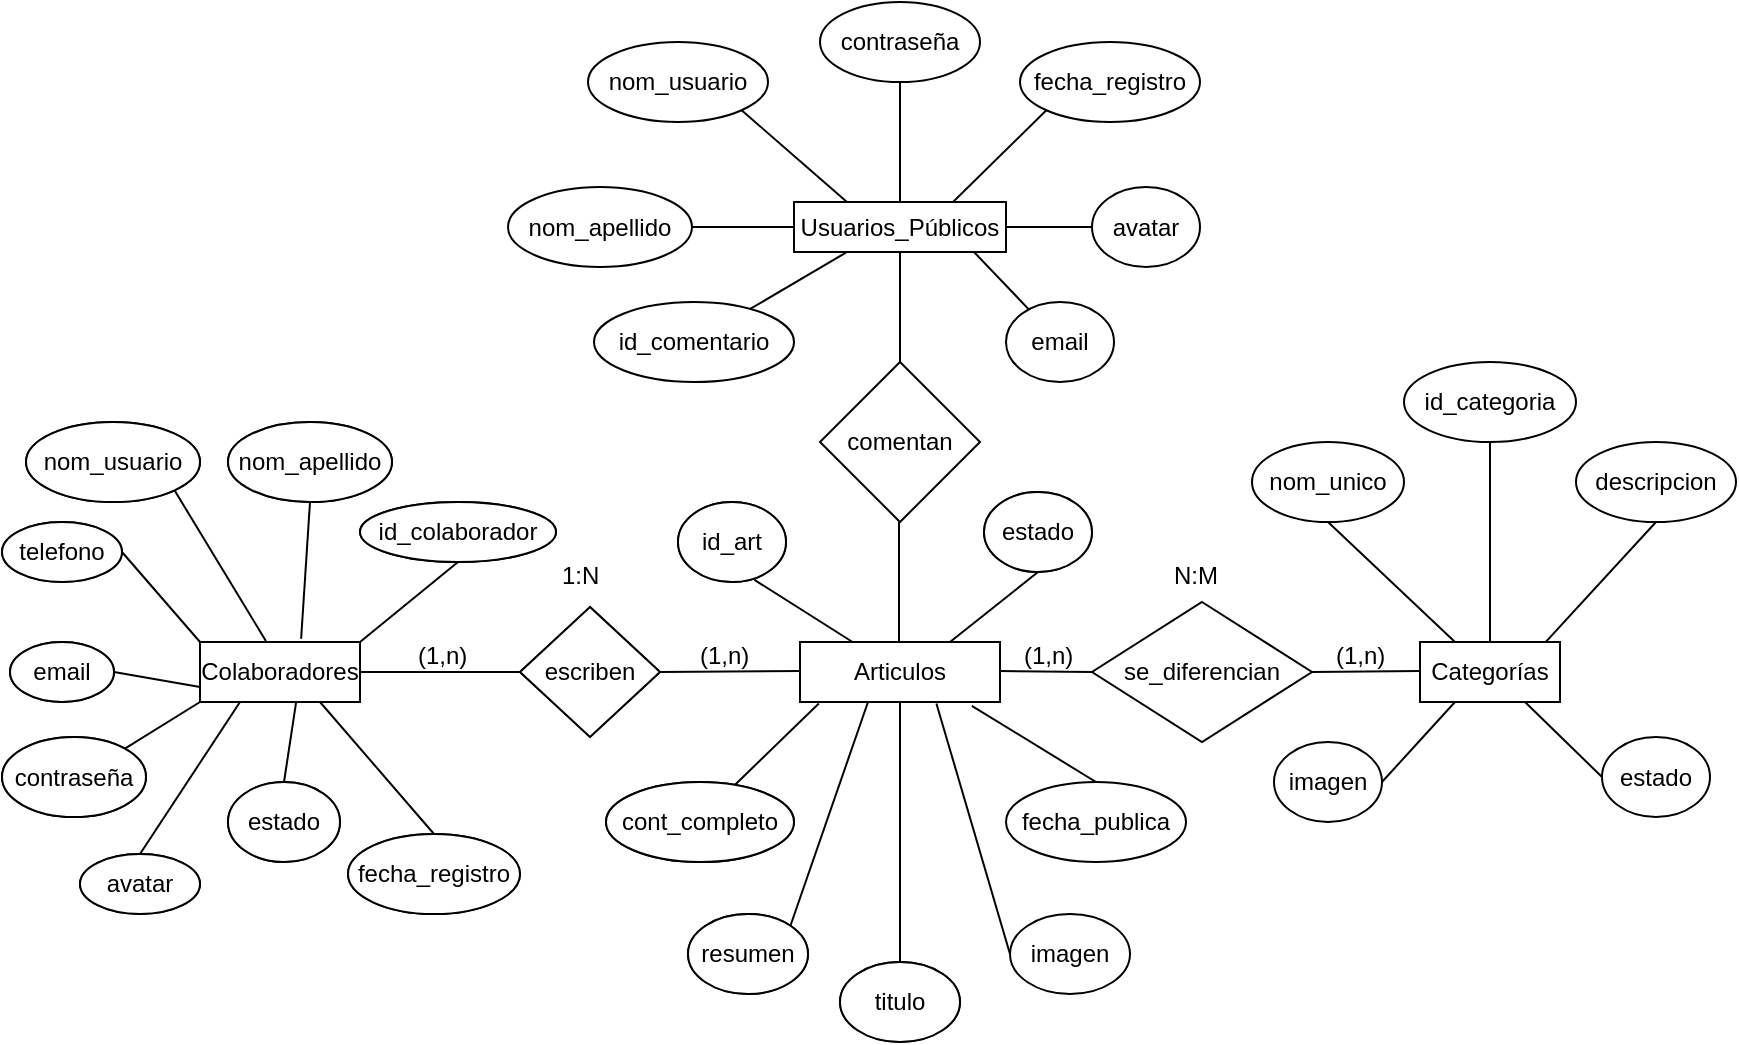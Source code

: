 <mxfile version="21.3.2" type="github">
  <diagram name="Página-1" id="A2AZRzdNG7YGyre4TQex">
    <mxGraphModel dx="840" dy="377" grid="1" gridSize="10" guides="1" tooltips="1" connect="1" arrows="1" fold="1" page="1" pageScale="0.9" pageWidth="827" pageHeight="1169" math="0" shadow="0">
      <root>
        <mxCell id="0" />
        <mxCell id="1" parent="0" />
        <mxCell id="rs0tKsxsrcfkprE51n_u-1" value="&lt;font style=&quot;vertical-align: inherit;&quot;&gt;&lt;font style=&quot;vertical-align: inherit;&quot;&gt;Articulos&lt;br&gt;&lt;/font&gt;&lt;/font&gt;" style="rounded=0;whiteSpace=wrap;html=1;" parent="1" vertex="1">
          <mxGeometry x="406" y="410" width="100" height="30" as="geometry" />
        </mxCell>
        <mxCell id="rs0tKsxsrcfkprE51n_u-2" value="&lt;font style=&quot;vertical-align: inherit;&quot;&gt;&lt;font style=&quot;vertical-align: inherit;&quot;&gt;Colaboradores&lt;br&gt;&lt;/font&gt;&lt;/font&gt;" style="rounded=0;whiteSpace=wrap;html=1;" parent="1" vertex="1">
          <mxGeometry x="106" y="410" width="80" height="30" as="geometry" />
        </mxCell>
        <mxCell id="rs0tKsxsrcfkprE51n_u-3" value="&lt;font style=&quot;vertical-align: inherit;&quot;&gt;&lt;font style=&quot;vertical-align: inherit;&quot;&gt;escriben&lt;/font&gt;&lt;/font&gt;" style="rhombus;whiteSpace=wrap;html=1;" parent="1" vertex="1">
          <mxGeometry x="266" y="392.5" width="70" height="65" as="geometry" />
        </mxCell>
        <mxCell id="rs0tKsxsrcfkprE51n_u-4" value="" style="endArrow=none;html=1;rounded=0;exitX=1;exitY=0.5;exitDx=0;exitDy=0;entryX=0;entryY=0.5;entryDx=0;entryDy=0;" parent="1" source="rs0tKsxsrcfkprE51n_u-2" target="rs0tKsxsrcfkprE51n_u-3" edge="1">
          <mxGeometry width="50" height="50" relative="1" as="geometry">
            <mxPoint x="466" y="480" as="sourcePoint" />
            <mxPoint x="516" y="430" as="targetPoint" />
          </mxGeometry>
        </mxCell>
        <mxCell id="rs0tKsxsrcfkprE51n_u-5" value="" style="endArrow=none;html=1;rounded=0;exitX=1;exitY=0.5;exitDx=0;exitDy=0;" parent="1" source="rs0tKsxsrcfkprE51n_u-3" edge="1">
          <mxGeometry width="50" height="50" relative="1" as="geometry">
            <mxPoint x="356" y="440" as="sourcePoint" />
            <mxPoint x="406" y="424.5" as="targetPoint" />
          </mxGeometry>
        </mxCell>
        <mxCell id="rs0tKsxsrcfkprE51n_u-7" value="&lt;font style=&quot;vertical-align: inherit;&quot;&gt;&lt;font style=&quot;vertical-align: inherit;&quot;&gt;&lt;font style=&quot;vertical-align: inherit;&quot;&gt;&lt;font style=&quot;vertical-align: inherit;&quot;&gt;Categorías&lt;/font&gt;&lt;/font&gt;&lt;/font&gt;&lt;/font&gt;" style="rounded=0;whiteSpace=wrap;html=1;" parent="1" vertex="1">
          <mxGeometry x="716" y="410" width="70" height="30" as="geometry" />
        </mxCell>
        <mxCell id="rs0tKsxsrcfkprE51n_u-8" value="&lt;font style=&quot;vertical-align: inherit;&quot;&gt;&lt;font style=&quot;vertical-align: inherit;&quot;&gt;&lt;font style=&quot;vertical-align: inherit;&quot;&gt;&lt;font style=&quot;vertical-align: inherit;&quot;&gt;se_&lt;/font&gt;&lt;/font&gt;&lt;font style=&quot;vertical-align: inherit;&quot;&gt;&lt;font style=&quot;vertical-align: inherit;&quot;&gt;diferencian&lt;/font&gt;&lt;/font&gt;&lt;br&gt;&lt;/font&gt;&lt;/font&gt;" style="rhombus;whiteSpace=wrap;html=1;" parent="1" vertex="1">
          <mxGeometry x="552" y="390" width="110" height="70" as="geometry" />
        </mxCell>
        <mxCell id="rs0tKsxsrcfkprE51n_u-9" value="" style="endArrow=none;html=1;rounded=0;entryX=0;entryY=0.5;entryDx=0;entryDy=0;" parent="1" target="rs0tKsxsrcfkprE51n_u-8" edge="1">
          <mxGeometry width="50" height="50" relative="1" as="geometry">
            <mxPoint x="506" y="424.5" as="sourcePoint" />
            <mxPoint x="570" y="424.5" as="targetPoint" />
          </mxGeometry>
        </mxCell>
        <mxCell id="rs0tKsxsrcfkprE51n_u-10" value="" style="endArrow=none;html=1;rounded=0;exitX=1;exitY=0.5;exitDx=0;exitDy=0;entryX=0;entryY=0.5;entryDx=0;entryDy=0;" parent="1" source="rs0tKsxsrcfkprE51n_u-8" edge="1">
          <mxGeometry width="50" height="50" relative="1" as="geometry">
            <mxPoint x="636" y="424.5" as="sourcePoint" />
            <mxPoint x="716" y="424.5" as="targetPoint" />
          </mxGeometry>
        </mxCell>
        <mxCell id="xDFB3Ory7UrKhzPc2jqz-2" value="&lt;font style=&quot;vertical-align: inherit;&quot;&gt;&lt;font style=&quot;vertical-align: inherit;&quot;&gt;&lt;font style=&quot;vertical-align: inherit;&quot;&gt;&lt;font style=&quot;vertical-align: inherit;&quot;&gt;Usuarios_&lt;/font&gt;&lt;/font&gt;&lt;font style=&quot;vertical-align: inherit;&quot;&gt;&lt;font style=&quot;vertical-align: inherit;&quot;&gt;Públicos&lt;/font&gt;&lt;/font&gt;&lt;br&gt;&lt;/font&gt;&lt;/font&gt;" style="whiteSpace=wrap;html=1;rounded=0;" parent="1" vertex="1">
          <mxGeometry x="403" y="190" width="106" height="25" as="geometry" />
        </mxCell>
        <mxCell id="xDFB3Ory7UrKhzPc2jqz-4" value="&lt;font style=&quot;vertical-align: inherit;&quot;&gt;&lt;font style=&quot;vertical-align: inherit;&quot;&gt;comentan&lt;/font&gt;&lt;/font&gt;" style="rhombus;whiteSpace=wrap;html=1;" parent="1" vertex="1">
          <mxGeometry x="416" y="270" width="80" height="80" as="geometry" />
        </mxCell>
        <mxCell id="xDFB3Ory7UrKhzPc2jqz-5" value="" style="endArrow=none;html=1;rounded=0;exitX=0.5;exitY=1;exitDx=0;exitDy=0;entryX=0.5;entryY=0;entryDx=0;entryDy=0;" parent="1" source="xDFB3Ory7UrKhzPc2jqz-2" target="xDFB3Ory7UrKhzPc2jqz-4" edge="1">
          <mxGeometry width="50" height="50" relative="1" as="geometry">
            <mxPoint x="412" y="360" as="sourcePoint" />
            <mxPoint x="462" y="310" as="targetPoint" />
          </mxGeometry>
        </mxCell>
        <mxCell id="xDFB3Ory7UrKhzPc2jqz-6" value="" style="endArrow=none;html=1;rounded=0;exitX=0.5;exitY=1;exitDx=0;exitDy=0;entryX=0.495;entryY=0;entryDx=0;entryDy=0;entryPerimeter=0;" parent="1" target="rs0tKsxsrcfkprE51n_u-1" edge="1">
          <mxGeometry width="50" height="50" relative="1" as="geometry">
            <mxPoint x="455.5" y="350" as="sourcePoint" />
            <mxPoint x="455.5" y="405" as="targetPoint" />
          </mxGeometry>
        </mxCell>
        <mxCell id="xDFB3Ory7UrKhzPc2jqz-7" value="&lt;font style=&quot;vertical-align: inherit;&quot;&gt;&lt;font style=&quot;vertical-align: inherit;&quot;&gt;telefono&lt;/font&gt;&lt;/font&gt;" style="ellipse;whiteSpace=wrap;html=1;" parent="1" vertex="1">
          <mxGeometry x="7" y="350" width="60" height="30" as="geometry" />
        </mxCell>
        <mxCell id="xDFB3Ory7UrKhzPc2jqz-8" value="&lt;font style=&quot;vertical-align: inherit;&quot;&gt;&lt;font style=&quot;vertical-align: inherit;&quot;&gt;id_colaborador&lt;/font&gt;&lt;/font&gt;" style="ellipse;whiteSpace=wrap;html=1;" parent="1" vertex="1">
          <mxGeometry x="186" y="340" width="98" height="30" as="geometry" />
        </mxCell>
        <mxCell id="xDFB3Ory7UrKhzPc2jqz-9" value="&lt;font style=&quot;vertical-align: inherit;&quot;&gt;&lt;font style=&quot;vertical-align: inherit;&quot;&gt;nom_apellido&lt;br&gt;&lt;/font&gt;&lt;/font&gt;" style="ellipse;whiteSpace=wrap;html=1;" parent="1" vertex="1">
          <mxGeometry x="120" y="300" width="82" height="40" as="geometry" />
        </mxCell>
        <mxCell id="xDFB3Ory7UrKhzPc2jqz-10" value="&lt;font style=&quot;vertical-align: inherit;&quot;&gt;&lt;font style=&quot;vertical-align: inherit;&quot;&gt;fecha_registro&lt;br&gt;&lt;/font&gt;&lt;/font&gt;" style="ellipse;whiteSpace=wrap;html=1;" parent="1" vertex="1">
          <mxGeometry x="180" y="506" width="86" height="40" as="geometry" />
        </mxCell>
        <mxCell id="xDFB3Ory7UrKhzPc2jqz-11" value="&lt;font style=&quot;vertical-align: inherit;&quot;&gt;&lt;font style=&quot;vertical-align: inherit;&quot;&gt;estado&lt;/font&gt;&lt;/font&gt;" style="ellipse;whiteSpace=wrap;html=1;" parent="1" vertex="1">
          <mxGeometry x="120" y="480" width="56" height="40" as="geometry" />
        </mxCell>
        <mxCell id="xDFB3Ory7UrKhzPc2jqz-12" value="&lt;font style=&quot;vertical-align: inherit;&quot;&gt;&lt;font style=&quot;vertical-align: inherit;&quot;&gt;contraseña&lt;/font&gt;&lt;/font&gt;" style="ellipse;whiteSpace=wrap;html=1;" parent="1" vertex="1">
          <mxGeometry x="7" y="457.5" width="72" height="40" as="geometry" />
        </mxCell>
        <mxCell id="xDFB3Ory7UrKhzPc2jqz-13" value="&lt;font style=&quot;vertical-align: inherit;&quot;&gt;&lt;font style=&quot;vertical-align: inherit;&quot;&gt;nom_usuario&lt;/font&gt;&lt;/font&gt;" style="ellipse;whiteSpace=wrap;html=1;" parent="1" vertex="1">
          <mxGeometry x="19" y="300" width="87" height="40" as="geometry" />
        </mxCell>
        <mxCell id="xDFB3Ory7UrKhzPc2jqz-14" value="&lt;font style=&quot;vertical-align: inherit;&quot;&gt;&lt;font style=&quot;vertical-align: inherit;&quot;&gt;email&lt;/font&gt;&lt;/font&gt;" style="ellipse;whiteSpace=wrap;html=1;" parent="1" vertex="1">
          <mxGeometry x="11" y="410" width="52" height="30" as="geometry" />
        </mxCell>
        <mxCell id="xDFB3Ory7UrKhzPc2jqz-15" value="&lt;font style=&quot;vertical-align: inherit;&quot;&gt;&lt;font style=&quot;vertical-align: inherit;&quot;&gt;avatar&lt;/font&gt;&lt;/font&gt;" style="ellipse;whiteSpace=wrap;html=1;" parent="1" vertex="1">
          <mxGeometry x="46" y="516" width="60" height="30" as="geometry" />
        </mxCell>
        <mxCell id="xDFB3Ory7UrKhzPc2jqz-19" value="" style="endArrow=none;html=1;rounded=0;exitX=1;exitY=0;exitDx=0;exitDy=0;entryX=0.5;entryY=1;entryDx=0;entryDy=0;" parent="1" source="rs0tKsxsrcfkprE51n_u-2" target="xDFB3Ory7UrKhzPc2jqz-8" edge="1">
          <mxGeometry width="50" height="50" relative="1" as="geometry">
            <mxPoint x="186" y="410" as="sourcePoint" />
            <mxPoint x="236" y="360" as="targetPoint" />
          </mxGeometry>
        </mxCell>
        <mxCell id="xDFB3Ory7UrKhzPc2jqz-21" value="" style="endArrow=none;html=1;rounded=0;entryX=0.5;entryY=1;entryDx=0;entryDy=0;exitX=0.632;exitY=-0.055;exitDx=0;exitDy=0;exitPerimeter=0;" parent="1" source="rs0tKsxsrcfkprE51n_u-2" target="xDFB3Ory7UrKhzPc2jqz-9" edge="1">
          <mxGeometry width="50" height="50" relative="1" as="geometry">
            <mxPoint x="450" y="430" as="sourcePoint" />
            <mxPoint x="500" y="380" as="targetPoint" />
          </mxGeometry>
        </mxCell>
        <mxCell id="xDFB3Ory7UrKhzPc2jqz-22" value="" style="endArrow=none;html=1;rounded=0;entryX=1;entryY=1;entryDx=0;entryDy=0;exitX=0.412;exitY=-0.016;exitDx=0;exitDy=0;exitPerimeter=0;" parent="1" source="rs0tKsxsrcfkprE51n_u-2" target="xDFB3Ory7UrKhzPc2jqz-13" edge="1">
          <mxGeometry width="50" height="50" relative="1" as="geometry">
            <mxPoint x="167" y="418" as="sourcePoint" />
            <mxPoint x="171" y="350" as="targetPoint" />
          </mxGeometry>
        </mxCell>
        <mxCell id="xDFB3Ory7UrKhzPc2jqz-23" value="" style="endArrow=none;html=1;rounded=0;entryX=1;entryY=0.5;entryDx=0;entryDy=0;exitX=0;exitY=0;exitDx=0;exitDy=0;" parent="1" source="rs0tKsxsrcfkprE51n_u-2" target="xDFB3Ory7UrKhzPc2jqz-7" edge="1">
          <mxGeometry width="50" height="50" relative="1" as="geometry">
            <mxPoint x="177" y="428" as="sourcePoint" />
            <mxPoint x="181" y="360" as="targetPoint" />
          </mxGeometry>
        </mxCell>
        <mxCell id="xDFB3Ory7UrKhzPc2jqz-24" value="" style="endArrow=none;html=1;rounded=0;entryX=1;entryY=0.5;entryDx=0;entryDy=0;exitX=0;exitY=0.75;exitDx=0;exitDy=0;" parent="1" source="rs0tKsxsrcfkprE51n_u-2" target="xDFB3Ory7UrKhzPc2jqz-14" edge="1">
          <mxGeometry width="50" height="50" relative="1" as="geometry">
            <mxPoint x="187" y="438" as="sourcePoint" />
            <mxPoint x="191" y="370" as="targetPoint" />
          </mxGeometry>
        </mxCell>
        <mxCell id="xDFB3Ory7UrKhzPc2jqz-25" value="" style="endArrow=none;html=1;rounded=0;entryX=1;entryY=0;entryDx=0;entryDy=0;exitX=0;exitY=1;exitDx=0;exitDy=0;" parent="1" source="rs0tKsxsrcfkprE51n_u-2" target="xDFB3Ory7UrKhzPc2jqz-12" edge="1">
          <mxGeometry width="50" height="50" relative="1" as="geometry">
            <mxPoint x="110" y="460" as="sourcePoint" />
            <mxPoint x="201" y="380" as="targetPoint" />
          </mxGeometry>
        </mxCell>
        <mxCell id="xDFB3Ory7UrKhzPc2jqz-26" value="" style="endArrow=none;html=1;rounded=0;entryX=0.25;entryY=1;entryDx=0;entryDy=0;exitX=0.5;exitY=0;exitDx=0;exitDy=0;" parent="1" source="xDFB3Ory7UrKhzPc2jqz-15" target="rs0tKsxsrcfkprE51n_u-2" edge="1">
          <mxGeometry width="50" height="50" relative="1" as="geometry">
            <mxPoint x="207" y="458" as="sourcePoint" />
            <mxPoint x="211" y="390" as="targetPoint" />
          </mxGeometry>
        </mxCell>
        <mxCell id="xDFB3Ory7UrKhzPc2jqz-27" value="" style="endArrow=none;html=1;rounded=0;entryX=0.603;entryY=0.965;entryDx=0;entryDy=0;exitX=0.5;exitY=0;exitDx=0;exitDy=0;entryPerimeter=0;" parent="1" source="xDFB3Ory7UrKhzPc2jqz-11" target="rs0tKsxsrcfkprE51n_u-2" edge="1">
          <mxGeometry width="50" height="50" relative="1" as="geometry">
            <mxPoint x="217" y="468" as="sourcePoint" />
            <mxPoint x="221" y="400" as="targetPoint" />
          </mxGeometry>
        </mxCell>
        <mxCell id="xDFB3Ory7UrKhzPc2jqz-28" value="" style="endArrow=none;html=1;rounded=0;exitX=0.5;exitY=0;exitDx=0;exitDy=0;entryX=0.75;entryY=1;entryDx=0;entryDy=0;" parent="1" source="xDFB3Ory7UrKhzPc2jqz-10" target="rs0tKsxsrcfkprE51n_u-2" edge="1">
          <mxGeometry width="50" height="50" relative="1" as="geometry">
            <mxPoint x="227" y="478" as="sourcePoint" />
            <mxPoint x="210" y="450" as="targetPoint" />
          </mxGeometry>
        </mxCell>
        <mxCell id="xDFB3Ory7UrKhzPc2jqz-29" value="&lt;font style=&quot;vertical-align: inherit;&quot;&gt;&lt;font style=&quot;vertical-align: inherit;&quot;&gt;&lt;font style=&quot;vertical-align: inherit;&quot;&gt;&lt;font style=&quot;vertical-align: inherit;&quot;&gt;cont_completo&lt;/font&gt;&lt;/font&gt;&lt;/font&gt;&lt;/font&gt;" style="ellipse;whiteSpace=wrap;html=1;" parent="1" vertex="1">
          <mxGeometry x="309" y="480" width="94" height="40" as="geometry" />
        </mxCell>
        <mxCell id="xDFB3Ory7UrKhzPc2jqz-31" value="&lt;font style=&quot;vertical-align: inherit;&quot;&gt;&lt;font style=&quot;vertical-align: inherit;&quot;&gt;&lt;font style=&quot;vertical-align: inherit;&quot;&gt;&lt;font style=&quot;vertical-align: inherit;&quot;&gt;resumen&lt;/font&gt;&lt;/font&gt;&lt;/font&gt;&lt;/font&gt;" style="ellipse;whiteSpace=wrap;html=1;" parent="1" vertex="1">
          <mxGeometry x="350" y="546" width="60" height="40" as="geometry" />
        </mxCell>
        <mxCell id="xDFB3Ory7UrKhzPc2jqz-32" value="&lt;font style=&quot;vertical-align: inherit;&quot;&gt;&lt;font style=&quot;vertical-align: inherit;&quot;&gt;&lt;font style=&quot;vertical-align: inherit;&quot;&gt;&lt;font style=&quot;vertical-align: inherit;&quot;&gt;imagen&lt;/font&gt;&lt;/font&gt;&lt;/font&gt;&lt;/font&gt;" style="ellipse;whiteSpace=wrap;html=1;" parent="1" vertex="1">
          <mxGeometry x="511" y="546" width="60" height="40" as="geometry" />
        </mxCell>
        <mxCell id="xDFB3Ory7UrKhzPc2jqz-33" value="&lt;font style=&quot;vertical-align: inherit;&quot;&gt;&lt;font style=&quot;vertical-align: inherit;&quot;&gt;&lt;font style=&quot;vertical-align: inherit;&quot;&gt;&lt;font style=&quot;vertical-align: inherit;&quot;&gt;fecha_publica&lt;/font&gt;&lt;/font&gt;&lt;/font&gt;&lt;/font&gt;" style="ellipse;whiteSpace=wrap;html=1;" parent="1" vertex="1">
          <mxGeometry x="509" y="480" width="90" height="40" as="geometry" />
        </mxCell>
        <mxCell id="xDFB3Ory7UrKhzPc2jqz-34" value="&lt;font style=&quot;vertical-align: inherit;&quot;&gt;&lt;font style=&quot;vertical-align: inherit;&quot;&gt;&lt;font style=&quot;vertical-align: inherit;&quot;&gt;&lt;font style=&quot;vertical-align: inherit;&quot;&gt;titulo&lt;/font&gt;&lt;/font&gt;&lt;/font&gt;&lt;/font&gt;" style="ellipse;whiteSpace=wrap;html=1;" parent="1" vertex="1">
          <mxGeometry x="426" y="570" width="60" height="40" as="geometry" />
        </mxCell>
        <mxCell id="xDFB3Ory7UrKhzPc2jqz-35" value="&lt;font style=&quot;vertical-align: inherit;&quot;&gt;&lt;font style=&quot;vertical-align: inherit;&quot;&gt;id_art&lt;/font&gt;&lt;/font&gt;" style="ellipse;whiteSpace=wrap;html=1;" parent="1" vertex="1">
          <mxGeometry x="345" y="340" width="54" height="40" as="geometry" />
        </mxCell>
        <mxCell id="xDFB3Ory7UrKhzPc2jqz-36" value="&lt;font style=&quot;vertical-align: inherit;&quot;&gt;&lt;font style=&quot;vertical-align: inherit;&quot;&gt;&lt;font style=&quot;vertical-align: inherit;&quot;&gt;&lt;font style=&quot;vertical-align: inherit;&quot;&gt;estado&lt;/font&gt;&lt;/font&gt;&lt;/font&gt;&lt;/font&gt;" style="ellipse;whiteSpace=wrap;html=1;" parent="1" vertex="1">
          <mxGeometry x="498" y="335" width="54" height="40" as="geometry" />
        </mxCell>
        <mxCell id="xDFB3Ory7UrKhzPc2jqz-37" value="" style="endArrow=none;html=1;rounded=0;entryX=0.708;entryY=0.974;entryDx=0;entryDy=0;entryPerimeter=0;" parent="1" source="rs0tKsxsrcfkprE51n_u-1" target="xDFB3Ory7UrKhzPc2jqz-35" edge="1">
          <mxGeometry width="50" height="50" relative="1" as="geometry">
            <mxPoint x="450" y="520" as="sourcePoint" />
            <mxPoint x="500" y="470" as="targetPoint" />
          </mxGeometry>
        </mxCell>
        <mxCell id="xDFB3Ory7UrKhzPc2jqz-38" value="" style="endArrow=none;html=1;rounded=0;entryX=0.681;entryY=0.047;entryDx=0;entryDy=0;entryPerimeter=0;exitX=0.094;exitY=1.024;exitDx=0;exitDy=0;exitPerimeter=0;" parent="1" source="rs0tKsxsrcfkprE51n_u-1" target="xDFB3Ory7UrKhzPc2jqz-29" edge="1">
          <mxGeometry width="50" height="50" relative="1" as="geometry">
            <mxPoint x="400" y="440" as="sourcePoint" />
            <mxPoint x="404" y="399" as="targetPoint" />
          </mxGeometry>
        </mxCell>
        <mxCell id="xDFB3Ory7UrKhzPc2jqz-39" value="" style="endArrow=none;html=1;rounded=0;entryX=1;entryY=0;entryDx=0;entryDy=0;" parent="1" target="xDFB3Ory7UrKhzPc2jqz-31" edge="1">
          <mxGeometry width="50" height="50" relative="1" as="geometry">
            <mxPoint x="440" y="440" as="sourcePoint" />
            <mxPoint x="414" y="409" as="targetPoint" />
          </mxGeometry>
        </mxCell>
        <mxCell id="xDFB3Ory7UrKhzPc2jqz-40" value="" style="endArrow=none;html=1;rounded=0;entryX=0.5;entryY=0;entryDx=0;entryDy=0;exitX=0.5;exitY=1;exitDx=0;exitDy=0;" parent="1" source="rs0tKsxsrcfkprE51n_u-1" target="xDFB3Ory7UrKhzPc2jqz-34" edge="1">
          <mxGeometry width="50" height="50" relative="1" as="geometry">
            <mxPoint x="450" y="450" as="sourcePoint" />
            <mxPoint x="417" y="536" as="targetPoint" />
          </mxGeometry>
        </mxCell>
        <mxCell id="xDFB3Ory7UrKhzPc2jqz-41" value="" style="endArrow=none;html=1;rounded=0;entryX=0;entryY=0.5;entryDx=0;entryDy=0;exitX=0.682;exitY=1.024;exitDx=0;exitDy=0;exitPerimeter=0;" parent="1" source="rs0tKsxsrcfkprE51n_u-1" target="xDFB3Ory7UrKhzPc2jqz-32" edge="1">
          <mxGeometry width="50" height="50" relative="1" as="geometry">
            <mxPoint x="466" y="450" as="sourcePoint" />
            <mxPoint x="466" y="530" as="targetPoint" />
          </mxGeometry>
        </mxCell>
        <mxCell id="xDFB3Ory7UrKhzPc2jqz-42" value="" style="endArrow=none;html=1;rounded=0;entryX=0.5;entryY=0;entryDx=0;entryDy=0;exitX=0.859;exitY=1.063;exitDx=0;exitDy=0;exitPerimeter=0;" parent="1" source="rs0tKsxsrcfkprE51n_u-1" target="xDFB3Ory7UrKhzPc2jqz-33" edge="1">
          <mxGeometry width="50" height="50" relative="1" as="geometry">
            <mxPoint x="476" y="460" as="sourcePoint" />
            <mxPoint x="476" y="540" as="targetPoint" />
          </mxGeometry>
        </mxCell>
        <mxCell id="xDFB3Ory7UrKhzPc2jqz-43" value="" style="endArrow=none;html=1;rounded=0;entryX=0.5;entryY=1;entryDx=0;entryDy=0;exitX=0.75;exitY=0;exitDx=0;exitDy=0;" parent="1" source="rs0tKsxsrcfkprE51n_u-1" target="xDFB3Ory7UrKhzPc2jqz-36" edge="1">
          <mxGeometry width="50" height="50" relative="1" as="geometry">
            <mxPoint x="502" y="452" as="sourcePoint" />
            <mxPoint x="551" y="470" as="targetPoint" />
          </mxGeometry>
        </mxCell>
        <mxCell id="xDFB3Ory7UrKhzPc2jqz-44" value="&lt;font style=&quot;vertical-align: inherit;&quot;&gt;&lt;font style=&quot;vertical-align: inherit;&quot;&gt;&lt;font style=&quot;vertical-align: inherit;&quot;&gt;&lt;font style=&quot;vertical-align: inherit;&quot;&gt;descripcion&lt;/font&gt;&lt;/font&gt;&lt;/font&gt;&lt;/font&gt;" style="ellipse;whiteSpace=wrap;html=1;" parent="1" vertex="1">
          <mxGeometry x="794" y="310" width="80" height="40" as="geometry" />
        </mxCell>
        <mxCell id="xDFB3Ory7UrKhzPc2jqz-45" value="&lt;font style=&quot;vertical-align: inherit;&quot;&gt;&lt;font style=&quot;vertical-align: inherit;&quot;&gt;&lt;font style=&quot;vertical-align: inherit;&quot;&gt;&lt;font style=&quot;vertical-align: inherit;&quot;&gt;imagen&lt;/font&gt;&lt;/font&gt;&lt;/font&gt;&lt;/font&gt;" style="ellipse;whiteSpace=wrap;html=1;" parent="1" vertex="1">
          <mxGeometry x="643" y="460" width="54" height="40" as="geometry" />
        </mxCell>
        <mxCell id="xDFB3Ory7UrKhzPc2jqz-46" value="&lt;font style=&quot;vertical-align: inherit;&quot;&gt;&lt;font style=&quot;vertical-align: inherit;&quot;&gt;&lt;font style=&quot;vertical-align: inherit;&quot;&gt;&lt;font style=&quot;vertical-align: inherit;&quot;&gt;nom_unico&lt;/font&gt;&lt;/font&gt;&lt;/font&gt;&lt;/font&gt;" style="ellipse;whiteSpace=wrap;html=1;" parent="1" vertex="1">
          <mxGeometry x="632" y="310" width="76" height="40" as="geometry" />
        </mxCell>
        <mxCell id="xDFB3Ory7UrKhzPc2jqz-47" value="&lt;font style=&quot;vertical-align: inherit;&quot;&gt;&lt;font style=&quot;vertical-align: inherit;&quot;&gt;&lt;font style=&quot;vertical-align: inherit;&quot;&gt;&lt;font style=&quot;vertical-align: inherit;&quot;&gt;id_categoria&lt;/font&gt;&lt;/font&gt;&lt;/font&gt;&lt;/font&gt;" style="ellipse;whiteSpace=wrap;html=1;" parent="1" vertex="1">
          <mxGeometry x="708" y="270" width="86" height="40" as="geometry" />
        </mxCell>
        <mxCell id="xDFB3Ory7UrKhzPc2jqz-48" value="&lt;font style=&quot;vertical-align: inherit;&quot;&gt;&lt;font style=&quot;vertical-align: inherit;&quot;&gt;&lt;font style=&quot;vertical-align: inherit;&quot;&gt;&lt;font style=&quot;vertical-align: inherit;&quot;&gt;estado&lt;br&gt;&lt;/font&gt;&lt;/font&gt;&lt;/font&gt;&lt;/font&gt;" style="ellipse;whiteSpace=wrap;html=1;" parent="1" vertex="1">
          <mxGeometry x="807" y="457.5" width="54" height="40" as="geometry" />
        </mxCell>
        <mxCell id="xDFB3Ory7UrKhzPc2jqz-49" style="edgeStyle=orthogonalEdgeStyle;rounded=0;orthogonalLoop=1;jettySize=auto;html=1;exitX=0.5;exitY=1;exitDx=0;exitDy=0;" parent="1" source="xDFB3Ory7UrKhzPc2jqz-44" target="xDFB3Ory7UrKhzPc2jqz-44" edge="1">
          <mxGeometry relative="1" as="geometry" />
        </mxCell>
        <mxCell id="xDFB3Ory7UrKhzPc2jqz-50" value="" style="endArrow=none;html=1;rounded=0;exitX=1;exitY=0.5;exitDx=0;exitDy=0;entryX=0.25;entryY=1;entryDx=0;entryDy=0;" parent="1" source="xDFB3Ory7UrKhzPc2jqz-45" target="rs0tKsxsrcfkprE51n_u-7" edge="1">
          <mxGeometry width="50" height="50" relative="1" as="geometry">
            <mxPoint x="450" y="290" as="sourcePoint" />
            <mxPoint x="500" y="240" as="targetPoint" />
          </mxGeometry>
        </mxCell>
        <mxCell id="xDFB3Ory7UrKhzPc2jqz-51" value="" style="endArrow=none;html=1;rounded=0;exitX=0.75;exitY=1;exitDx=0;exitDy=0;entryX=0;entryY=0.5;entryDx=0;entryDy=0;" parent="1" source="rs0tKsxsrcfkprE51n_u-7" target="xDFB3Ory7UrKhzPc2jqz-48" edge="1">
          <mxGeometry width="50" height="50" relative="1" as="geometry">
            <mxPoint x="524" y="230" as="sourcePoint" />
            <mxPoint x="589" y="230" as="targetPoint" />
          </mxGeometry>
        </mxCell>
        <mxCell id="xDFB3Ory7UrKhzPc2jqz-53" value="" style="endArrow=none;html=1;rounded=0;exitX=0.5;exitY=1;exitDx=0;exitDy=0;entryX=0.5;entryY=0;entryDx=0;entryDy=0;" parent="1" source="xDFB3Ory7UrKhzPc2jqz-47" target="rs0tKsxsrcfkprE51n_u-7" edge="1">
          <mxGeometry width="50" height="50" relative="1" as="geometry">
            <mxPoint x="529" y="223" as="sourcePoint" />
            <mxPoint x="590" y="223" as="targetPoint" />
          </mxGeometry>
        </mxCell>
        <mxCell id="xDFB3Ory7UrKhzPc2jqz-54" value="" style="endArrow=none;html=1;rounded=0;exitX=0.866;exitY=0.082;exitDx=0;exitDy=0;entryX=0.5;entryY=1;entryDx=0;entryDy=0;exitPerimeter=0;" parent="1" source="rs0tKsxsrcfkprE51n_u-7" target="xDFB3Ory7UrKhzPc2jqz-44" edge="1">
          <mxGeometry width="50" height="50" relative="1" as="geometry">
            <mxPoint x="539" y="233" as="sourcePoint" />
            <mxPoint x="600" y="233" as="targetPoint" />
          </mxGeometry>
        </mxCell>
        <mxCell id="xDFB3Ory7UrKhzPc2jqz-55" value="" style="endArrow=none;html=1;rounded=0;exitX=0.5;exitY=1;exitDx=0;exitDy=0;entryX=0.25;entryY=0;entryDx=0;entryDy=0;" parent="1" source="xDFB3Ory7UrKhzPc2jqz-46" target="rs0tKsxsrcfkprE51n_u-7" edge="1">
          <mxGeometry width="50" height="50" relative="1" as="geometry">
            <mxPoint x="549" y="243" as="sourcePoint" />
            <mxPoint x="610" y="243" as="targetPoint" />
          </mxGeometry>
        </mxCell>
        <mxCell id="xDFB3Ory7UrKhzPc2jqz-58" value="&lt;font style=&quot;vertical-align: inherit;&quot;&gt;&lt;font style=&quot;vertical-align: inherit;&quot;&gt;contraseña&lt;/font&gt;&lt;/font&gt;" style="ellipse;whiteSpace=wrap;html=1;" parent="1" vertex="1">
          <mxGeometry x="416" y="90" width="80" height="40" as="geometry" />
        </mxCell>
        <mxCell id="xDFB3Ory7UrKhzPc2jqz-59" value="&lt;font style=&quot;vertical-align: inherit;&quot;&gt;&lt;font style=&quot;vertical-align: inherit;&quot;&gt;fecha_registro&lt;/font&gt;&lt;/font&gt;" style="ellipse;whiteSpace=wrap;html=1;" parent="1" vertex="1">
          <mxGeometry x="516" y="110" width="90" height="40" as="geometry" />
        </mxCell>
        <mxCell id="xDFB3Ory7UrKhzPc2jqz-60" value="&lt;font style=&quot;vertical-align: inherit;&quot;&gt;&lt;font style=&quot;vertical-align: inherit;&quot;&gt;&lt;font style=&quot;vertical-align: inherit;&quot;&gt;&lt;font style=&quot;vertical-align: inherit;&quot;&gt;nom_usuario&lt;/font&gt;&lt;/font&gt;&lt;/font&gt;&lt;/font&gt;" style="ellipse;whiteSpace=wrap;html=1;" parent="1" vertex="1">
          <mxGeometry x="300" y="110" width="90" height="40" as="geometry" />
        </mxCell>
        <mxCell id="xDFB3Ory7UrKhzPc2jqz-61" value="&lt;font style=&quot;vertical-align: inherit;&quot;&gt;&lt;font style=&quot;vertical-align: inherit;&quot;&gt;&lt;font style=&quot;vertical-align: inherit;&quot;&gt;&lt;font style=&quot;vertical-align: inherit;&quot;&gt;avatar&lt;/font&gt;&lt;/font&gt;&lt;/font&gt;&lt;/font&gt;" style="ellipse;whiteSpace=wrap;html=1;" parent="1" vertex="1">
          <mxGeometry x="552" y="182.5" width="54" height="40" as="geometry" />
        </mxCell>
        <mxCell id="xDFB3Ory7UrKhzPc2jqz-62" value="&lt;font style=&quot;vertical-align: inherit;&quot;&gt;&lt;font style=&quot;vertical-align: inherit;&quot;&gt;&lt;font style=&quot;vertical-align: inherit;&quot;&gt;&lt;font style=&quot;vertical-align: inherit;&quot;&gt;nom_apellido&lt;/font&gt;&lt;/font&gt;&lt;/font&gt;&lt;/font&gt;" style="ellipse;whiteSpace=wrap;html=1;" parent="1" vertex="1">
          <mxGeometry x="260" y="182.5" width="92" height="40" as="geometry" />
        </mxCell>
        <mxCell id="xDFB3Ory7UrKhzPc2jqz-63" value="&lt;font style=&quot;vertical-align: inherit;&quot;&gt;&lt;font style=&quot;vertical-align: inherit;&quot;&gt;&lt;font style=&quot;vertical-align: inherit;&quot;&gt;&lt;font style=&quot;vertical-align: inherit;&quot;&gt;id_comentario&lt;/font&gt;&lt;/font&gt;&lt;/font&gt;&lt;/font&gt;" style="ellipse;whiteSpace=wrap;html=1;" parent="1" vertex="1">
          <mxGeometry x="303" y="240" width="100" height="40" as="geometry" />
        </mxCell>
        <mxCell id="xDFB3Ory7UrKhzPc2jqz-64" value="&lt;font style=&quot;vertical-align: inherit;&quot;&gt;&lt;font style=&quot;vertical-align: inherit;&quot;&gt;&lt;font style=&quot;vertical-align: inherit;&quot;&gt;&lt;font style=&quot;vertical-align: inherit;&quot;&gt;email&lt;/font&gt;&lt;/font&gt;&lt;/font&gt;&lt;/font&gt;" style="ellipse;whiteSpace=wrap;html=1;" parent="1" vertex="1">
          <mxGeometry x="509" y="240" width="54" height="40" as="geometry" />
        </mxCell>
        <mxCell id="PwEmLtScyYfI6uZzphjo-1" value="" style="endArrow=none;html=1;rounded=0;entryX=0.25;entryY=1;entryDx=0;entryDy=0;" parent="1" source="xDFB3Ory7UrKhzPc2jqz-63" target="xDFB3Ory7UrKhzPc2jqz-2" edge="1">
          <mxGeometry width="50" height="50" relative="1" as="geometry">
            <mxPoint x="410" y="250" as="sourcePoint" />
            <mxPoint x="460" y="200" as="targetPoint" />
          </mxGeometry>
        </mxCell>
        <mxCell id="PwEmLtScyYfI6uZzphjo-2" value="" style="endArrow=none;html=1;rounded=0;entryX=0;entryY=0.5;entryDx=0;entryDy=0;exitX=1;exitY=0.5;exitDx=0;exitDy=0;" parent="1" source="xDFB3Ory7UrKhzPc2jqz-62" target="xDFB3Ory7UrKhzPc2jqz-2" edge="1">
          <mxGeometry width="50" height="50" relative="1" as="geometry">
            <mxPoint x="379" y="258" as="sourcePoint" />
            <mxPoint x="440" y="225" as="targetPoint" />
          </mxGeometry>
        </mxCell>
        <mxCell id="PwEmLtScyYfI6uZzphjo-3" value="" style="endArrow=none;html=1;rounded=0;entryX=0.25;entryY=0;entryDx=0;entryDy=0;exitX=1;exitY=1;exitDx=0;exitDy=0;" parent="1" source="xDFB3Ory7UrKhzPc2jqz-60" target="xDFB3Ory7UrKhzPc2jqz-2" edge="1">
          <mxGeometry width="50" height="50" relative="1" as="geometry">
            <mxPoint x="362" y="213" as="sourcePoint" />
            <mxPoint x="413" y="213" as="targetPoint" />
          </mxGeometry>
        </mxCell>
        <mxCell id="PwEmLtScyYfI6uZzphjo-4" value="" style="endArrow=none;html=1;rounded=0;entryX=0.5;entryY=0;entryDx=0;entryDy=0;exitX=0.5;exitY=1;exitDx=0;exitDy=0;" parent="1" source="xDFB3Ory7UrKhzPc2jqz-58" target="xDFB3Ory7UrKhzPc2jqz-2" edge="1">
          <mxGeometry width="50" height="50" relative="1" as="geometry">
            <mxPoint x="408" y="124" as="sourcePoint" />
            <mxPoint x="440" y="200" as="targetPoint" />
          </mxGeometry>
        </mxCell>
        <mxCell id="PwEmLtScyYfI6uZzphjo-5" value="" style="endArrow=none;html=1;rounded=0;entryX=0.75;entryY=0;entryDx=0;entryDy=0;exitX=0;exitY=1;exitDx=0;exitDy=0;" parent="1" source="xDFB3Ory7UrKhzPc2jqz-59" target="xDFB3Ory7UrKhzPc2jqz-2" edge="1">
          <mxGeometry width="50" height="50" relative="1" as="geometry">
            <mxPoint x="418" y="134" as="sourcePoint" />
            <mxPoint x="450" y="210" as="targetPoint" />
          </mxGeometry>
        </mxCell>
        <mxCell id="PwEmLtScyYfI6uZzphjo-6" value="" style="endArrow=none;html=1;rounded=0;entryX=1;entryY=0.5;entryDx=0;entryDy=0;exitX=0;exitY=0.5;exitDx=0;exitDy=0;" parent="1" source="xDFB3Ory7UrKhzPc2jqz-61" target="xDFB3Ory7UrKhzPc2jqz-2" edge="1">
          <mxGeometry width="50" height="50" relative="1" as="geometry">
            <mxPoint x="428" y="144" as="sourcePoint" />
            <mxPoint x="460" y="220" as="targetPoint" />
          </mxGeometry>
        </mxCell>
        <mxCell id="PwEmLtScyYfI6uZzphjo-7" value="" style="endArrow=none;html=1;rounded=0;exitX=0.849;exitY=1;exitDx=0;exitDy=0;exitPerimeter=0;" parent="1" source="xDFB3Ory7UrKhzPc2jqz-2" target="xDFB3Ory7UrKhzPc2jqz-64" edge="1">
          <mxGeometry width="50" height="50" relative="1" as="geometry">
            <mxPoint x="438" y="154" as="sourcePoint" />
            <mxPoint x="470" y="230" as="targetPoint" />
          </mxGeometry>
        </mxCell>
        <mxCell id="PwEmLtScyYfI6uZzphjo-8" value="&lt;font style=&quot;vertical-align: inherit;&quot;&gt;&lt;font style=&quot;vertical-align: inherit;&quot;&gt;&lt;font style=&quot;vertical-align: inherit;&quot;&gt;&lt;font style=&quot;vertical-align: inherit;&quot;&gt;Categorías&lt;/font&gt;&lt;/font&gt;&lt;/font&gt;&lt;/font&gt;" style="rounded=0;whiteSpace=wrap;html=1;" parent="1" vertex="1">
          <mxGeometry x="716" y="410" width="70" height="30" as="geometry" />
        </mxCell>
        <mxCell id="PwEmLtScyYfI6uZzphjo-9" value="&lt;font style=&quot;vertical-align: inherit;&quot;&gt;&lt;font style=&quot;vertical-align: inherit;&quot;&gt;nom_usuario&lt;/font&gt;&lt;/font&gt;" style="ellipse;whiteSpace=wrap;html=1;" parent="1" vertex="1">
          <mxGeometry x="19" y="300" width="87" height="40" as="geometry" />
        </mxCell>
        <mxCell id="PwEmLtScyYfI6uZzphjo-10" value="&lt;font style=&quot;vertical-align: inherit;&quot;&gt;&lt;font style=&quot;vertical-align: inherit;&quot;&gt;nom_apellido&lt;br&gt;&lt;/font&gt;&lt;/font&gt;" style="ellipse;whiteSpace=wrap;html=1;" parent="1" vertex="1">
          <mxGeometry x="120" y="300" width="82" height="40" as="geometry" />
        </mxCell>
        <mxCell id="PwEmLtScyYfI6uZzphjo-11" value="&lt;font style=&quot;vertical-align: inherit;&quot;&gt;&lt;font style=&quot;vertical-align: inherit;&quot;&gt;id_colaborador&lt;/font&gt;&lt;/font&gt;" style="ellipse;whiteSpace=wrap;html=1;" parent="1" vertex="1">
          <mxGeometry x="186" y="340" width="98" height="30" as="geometry" />
        </mxCell>
        <mxCell id="PwEmLtScyYfI6uZzphjo-12" value="&lt;font style=&quot;vertical-align: inherit;&quot;&gt;&lt;font style=&quot;vertical-align: inherit;&quot;&gt;Colaboradores&lt;br&gt;&lt;/font&gt;&lt;/font&gt;" style="rounded=0;whiteSpace=wrap;html=1;" parent="1" vertex="1">
          <mxGeometry x="106" y="410" width="80" height="30" as="geometry" />
        </mxCell>
        <mxCell id="PwEmLtScyYfI6uZzphjo-13" value="&lt;font style=&quot;vertical-align: inherit;&quot;&gt;&lt;font style=&quot;vertical-align: inherit;&quot;&gt;telefono&lt;/font&gt;&lt;/font&gt;" style="ellipse;whiteSpace=wrap;html=1;" parent="1" vertex="1">
          <mxGeometry x="7" y="350" width="60" height="30" as="geometry" />
        </mxCell>
        <mxCell id="PwEmLtScyYfI6uZzphjo-14" value="&lt;font style=&quot;vertical-align: inherit;&quot;&gt;&lt;font style=&quot;vertical-align: inherit;&quot;&gt;email&lt;/font&gt;&lt;/font&gt;" style="ellipse;whiteSpace=wrap;html=1;" parent="1" vertex="1">
          <mxGeometry x="11" y="410" width="52" height="30" as="geometry" />
        </mxCell>
        <mxCell id="PwEmLtScyYfI6uZzphjo-15" value="&lt;font style=&quot;vertical-align: inherit;&quot;&gt;&lt;font style=&quot;vertical-align: inherit;&quot;&gt;contraseña&lt;/font&gt;&lt;/font&gt;" style="ellipse;whiteSpace=wrap;html=1;" parent="1" vertex="1">
          <mxGeometry x="7" y="457.5" width="72" height="40" as="geometry" />
        </mxCell>
        <mxCell id="PwEmLtScyYfI6uZzphjo-16" value="&lt;font style=&quot;vertical-align: inherit;&quot;&gt;&lt;font style=&quot;vertical-align: inherit;&quot;&gt;avatar&lt;/font&gt;&lt;/font&gt;" style="ellipse;whiteSpace=wrap;html=1;" parent="1" vertex="1">
          <mxGeometry x="46" y="516" width="60" height="30" as="geometry" />
        </mxCell>
        <mxCell id="PwEmLtScyYfI6uZzphjo-17" value="&lt;font style=&quot;vertical-align: inherit;&quot;&gt;&lt;font style=&quot;vertical-align: inherit;&quot;&gt;estado&lt;/font&gt;&lt;/font&gt;" style="ellipse;whiteSpace=wrap;html=1;" parent="1" vertex="1">
          <mxGeometry x="120" y="480" width="56" height="40" as="geometry" />
        </mxCell>
        <mxCell id="PwEmLtScyYfI6uZzphjo-18" value="&lt;font style=&quot;vertical-align: inherit;&quot;&gt;&lt;font style=&quot;vertical-align: inherit;&quot;&gt;fecha_registro&lt;br&gt;&lt;/font&gt;&lt;/font&gt;" style="ellipse;whiteSpace=wrap;html=1;" parent="1" vertex="1">
          <mxGeometry x="180" y="506" width="86" height="40" as="geometry" />
        </mxCell>
        <mxCell id="PwEmLtScyYfI6uZzphjo-19" value="&lt;font style=&quot;vertical-align: inherit;&quot;&gt;&lt;font style=&quot;vertical-align: inherit;&quot;&gt;escriben&lt;/font&gt;&lt;/font&gt;" style="rhombus;whiteSpace=wrap;html=1;" parent="1" vertex="1">
          <mxGeometry x="266" y="392.5" width="70" height="65" as="geometry" />
        </mxCell>
        <mxCell id="PwEmLtScyYfI6uZzphjo-20" value="&lt;font style=&quot;vertical-align: inherit;&quot;&gt;&lt;font style=&quot;vertical-align: inherit;&quot;&gt;&lt;font style=&quot;vertical-align: inherit;&quot;&gt;&lt;font style=&quot;vertical-align: inherit;&quot;&gt;cont_completo&lt;/font&gt;&lt;/font&gt;&lt;/font&gt;&lt;/font&gt;" style="ellipse;whiteSpace=wrap;html=1;" parent="1" vertex="1">
          <mxGeometry x="309" y="480" width="94" height="40" as="geometry" />
        </mxCell>
        <mxCell id="PwEmLtScyYfI6uZzphjo-21" value="&lt;font style=&quot;vertical-align: inherit;&quot;&gt;&lt;font style=&quot;vertical-align: inherit;&quot;&gt;id_art&lt;/font&gt;&lt;/font&gt;" style="ellipse;whiteSpace=wrap;html=1;" parent="1" vertex="1">
          <mxGeometry x="345" y="340" width="54" height="40" as="geometry" />
        </mxCell>
        <mxCell id="PwEmLtScyYfI6uZzphjo-22" value="&lt;font style=&quot;vertical-align: inherit;&quot;&gt;&lt;font style=&quot;vertical-align: inherit;&quot;&gt;Articulos&lt;br&gt;&lt;/font&gt;&lt;/font&gt;" style="rounded=0;whiteSpace=wrap;html=1;" parent="1" vertex="1">
          <mxGeometry x="406" y="410" width="100" height="30" as="geometry" />
        </mxCell>
        <mxCell id="PwEmLtScyYfI6uZzphjo-23" value="&lt;font style=&quot;vertical-align: inherit;&quot;&gt;&lt;font style=&quot;vertical-align: inherit;&quot;&gt;&lt;font style=&quot;vertical-align: inherit;&quot;&gt;&lt;font style=&quot;vertical-align: inherit;&quot;&gt;estado&lt;/font&gt;&lt;/font&gt;&lt;/font&gt;&lt;/font&gt;" style="ellipse;whiteSpace=wrap;html=1;" parent="1" vertex="1">
          <mxGeometry x="498" y="335" width="54" height="40" as="geometry" />
        </mxCell>
        <mxCell id="PwEmLtScyYfI6uZzphjo-24" value="&lt;font style=&quot;vertical-align: inherit;&quot;&gt;&lt;font style=&quot;vertical-align: inherit;&quot;&gt;&lt;font style=&quot;vertical-align: inherit;&quot;&gt;&lt;font style=&quot;vertical-align: inherit;&quot;&gt;resumen&lt;/font&gt;&lt;/font&gt;&lt;/font&gt;&lt;/font&gt;" style="ellipse;whiteSpace=wrap;html=1;" parent="1" vertex="1">
          <mxGeometry x="350" y="546" width="60" height="40" as="geometry" />
        </mxCell>
        <mxCell id="PwEmLtScyYfI6uZzphjo-25" value="&lt;font style=&quot;vertical-align: inherit;&quot;&gt;&lt;font style=&quot;vertical-align: inherit;&quot;&gt;&lt;font style=&quot;vertical-align: inherit;&quot;&gt;&lt;font style=&quot;vertical-align: inherit;&quot;&gt;titulo&lt;/font&gt;&lt;/font&gt;&lt;/font&gt;&lt;/font&gt;" style="ellipse;whiteSpace=wrap;html=1;" parent="1" vertex="1">
          <mxGeometry x="426" y="570" width="60" height="40" as="geometry" />
        </mxCell>
        <mxCell id="zYKiR7HsrVDPGhHbbEy6-1" value="(1,n)" style="text;html=1;strokeColor=none;fillColor=none;spacing=5;spacingTop=-20;whiteSpace=wrap;overflow=hidden;rounded=0;" vertex="1" parent="1">
          <mxGeometry x="351" y="420" width="39" height="30" as="geometry" />
        </mxCell>
        <mxCell id="zYKiR7HsrVDPGhHbbEy6-2" value="(1,n)" style="text;html=1;strokeColor=none;fillColor=none;spacing=5;spacingTop=-20;whiteSpace=wrap;overflow=hidden;rounded=0;" vertex="1" parent="1">
          <mxGeometry x="210" y="420" width="39" height="30" as="geometry" />
        </mxCell>
        <mxCell id="zYKiR7HsrVDPGhHbbEy6-7" value="1:N" style="text;html=1;strokeColor=none;fillColor=none;spacing=5;spacingTop=-20;whiteSpace=wrap;overflow=hidden;rounded=0;" vertex="1" parent="1">
          <mxGeometry x="281.5" y="380" width="39" height="30" as="geometry" />
        </mxCell>
        <mxCell id="zYKiR7HsrVDPGhHbbEy6-8" value="(1,n)" style="text;html=1;strokeColor=none;fillColor=none;spacing=5;spacingTop=-20;whiteSpace=wrap;overflow=hidden;rounded=0;" vertex="1" parent="1">
          <mxGeometry x="513" y="420" width="39" height="30" as="geometry" />
        </mxCell>
        <mxCell id="zYKiR7HsrVDPGhHbbEy6-9" value="(1,n)" style="text;html=1;strokeColor=none;fillColor=none;spacing=5;spacingTop=-20;whiteSpace=wrap;overflow=hidden;rounded=0;" vertex="1" parent="1">
          <mxGeometry x="669" y="420" width="39" height="30" as="geometry" />
        </mxCell>
        <mxCell id="zYKiR7HsrVDPGhHbbEy6-10" value="N:M" style="text;html=1;strokeColor=none;fillColor=none;spacing=5;spacingTop=-20;whiteSpace=wrap;overflow=hidden;rounded=0;" vertex="1" parent="1">
          <mxGeometry x="587.5" y="380" width="39" height="30" as="geometry" />
        </mxCell>
      </root>
    </mxGraphModel>
  </diagram>
</mxfile>
